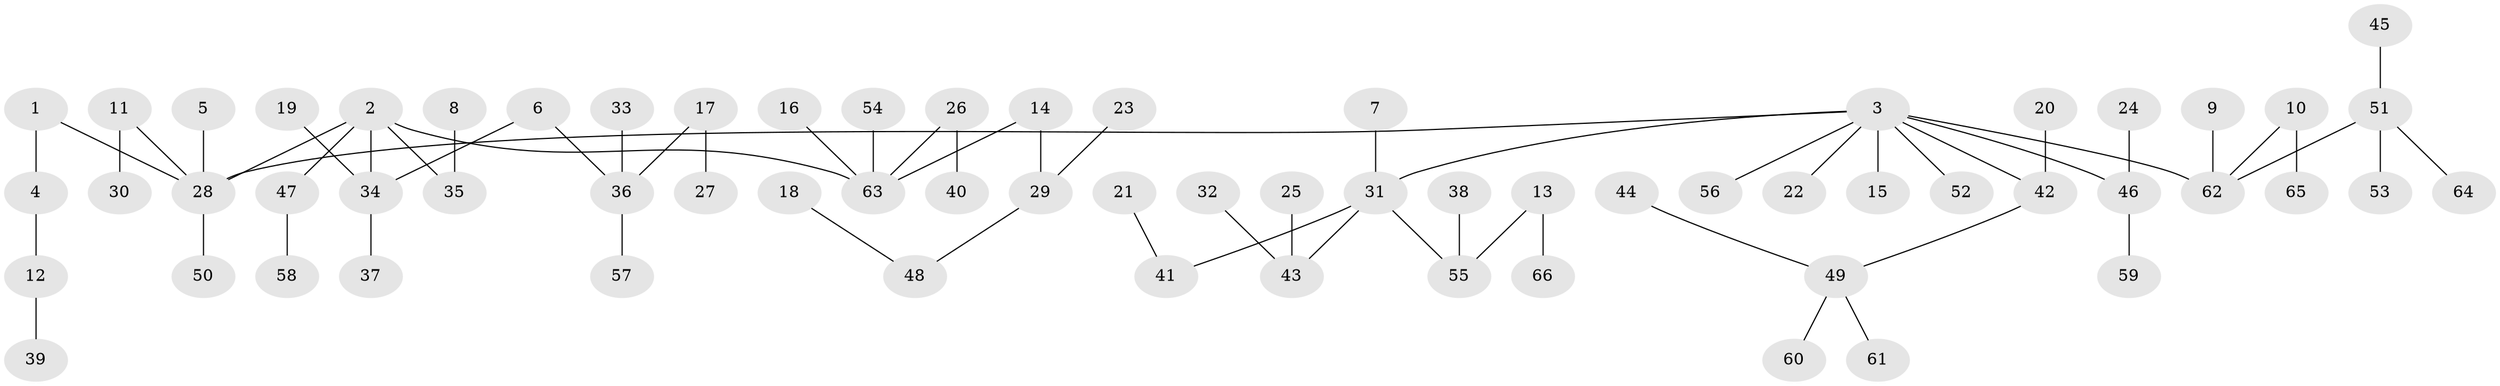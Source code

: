 // original degree distribution, {4: 0.07575757575757576, 7: 0.015151515151515152, 6: 0.007575757575757576, 2: 0.2803030303030303, 5: 0.030303030303030304, 3: 0.11363636363636363, 1: 0.4772727272727273}
// Generated by graph-tools (version 1.1) at 2025/26/03/09/25 03:26:28]
// undirected, 66 vertices, 65 edges
graph export_dot {
graph [start="1"]
  node [color=gray90,style=filled];
  1;
  2;
  3;
  4;
  5;
  6;
  7;
  8;
  9;
  10;
  11;
  12;
  13;
  14;
  15;
  16;
  17;
  18;
  19;
  20;
  21;
  22;
  23;
  24;
  25;
  26;
  27;
  28;
  29;
  30;
  31;
  32;
  33;
  34;
  35;
  36;
  37;
  38;
  39;
  40;
  41;
  42;
  43;
  44;
  45;
  46;
  47;
  48;
  49;
  50;
  51;
  52;
  53;
  54;
  55;
  56;
  57;
  58;
  59;
  60;
  61;
  62;
  63;
  64;
  65;
  66;
  1 -- 4 [weight=1.0];
  1 -- 28 [weight=1.0];
  2 -- 28 [weight=1.0];
  2 -- 34 [weight=1.0];
  2 -- 35 [weight=1.0];
  2 -- 47 [weight=1.0];
  2 -- 63 [weight=1.0];
  3 -- 15 [weight=1.0];
  3 -- 22 [weight=1.0];
  3 -- 28 [weight=1.0];
  3 -- 31 [weight=1.0];
  3 -- 42 [weight=1.0];
  3 -- 46 [weight=1.0];
  3 -- 52 [weight=1.0];
  3 -- 56 [weight=1.0];
  3 -- 62 [weight=1.0];
  4 -- 12 [weight=1.0];
  5 -- 28 [weight=1.0];
  6 -- 34 [weight=1.0];
  6 -- 36 [weight=1.0];
  7 -- 31 [weight=1.0];
  8 -- 35 [weight=1.0];
  9 -- 62 [weight=1.0];
  10 -- 62 [weight=1.0];
  10 -- 65 [weight=1.0];
  11 -- 28 [weight=1.0];
  11 -- 30 [weight=1.0];
  12 -- 39 [weight=1.0];
  13 -- 55 [weight=1.0];
  13 -- 66 [weight=1.0];
  14 -- 29 [weight=1.0];
  14 -- 63 [weight=1.0];
  16 -- 63 [weight=1.0];
  17 -- 27 [weight=1.0];
  17 -- 36 [weight=1.0];
  18 -- 48 [weight=1.0];
  19 -- 34 [weight=1.0];
  20 -- 42 [weight=1.0];
  21 -- 41 [weight=1.0];
  23 -- 29 [weight=1.0];
  24 -- 46 [weight=1.0];
  25 -- 43 [weight=1.0];
  26 -- 40 [weight=1.0];
  26 -- 63 [weight=1.0];
  28 -- 50 [weight=1.0];
  29 -- 48 [weight=1.0];
  31 -- 41 [weight=1.0];
  31 -- 43 [weight=1.0];
  31 -- 55 [weight=1.0];
  32 -- 43 [weight=1.0];
  33 -- 36 [weight=1.0];
  34 -- 37 [weight=1.0];
  36 -- 57 [weight=1.0];
  38 -- 55 [weight=1.0];
  42 -- 49 [weight=1.0];
  44 -- 49 [weight=1.0];
  45 -- 51 [weight=1.0];
  46 -- 59 [weight=1.0];
  47 -- 58 [weight=1.0];
  49 -- 60 [weight=1.0];
  49 -- 61 [weight=1.0];
  51 -- 53 [weight=1.0];
  51 -- 62 [weight=1.0];
  51 -- 64 [weight=1.0];
  54 -- 63 [weight=1.0];
}
